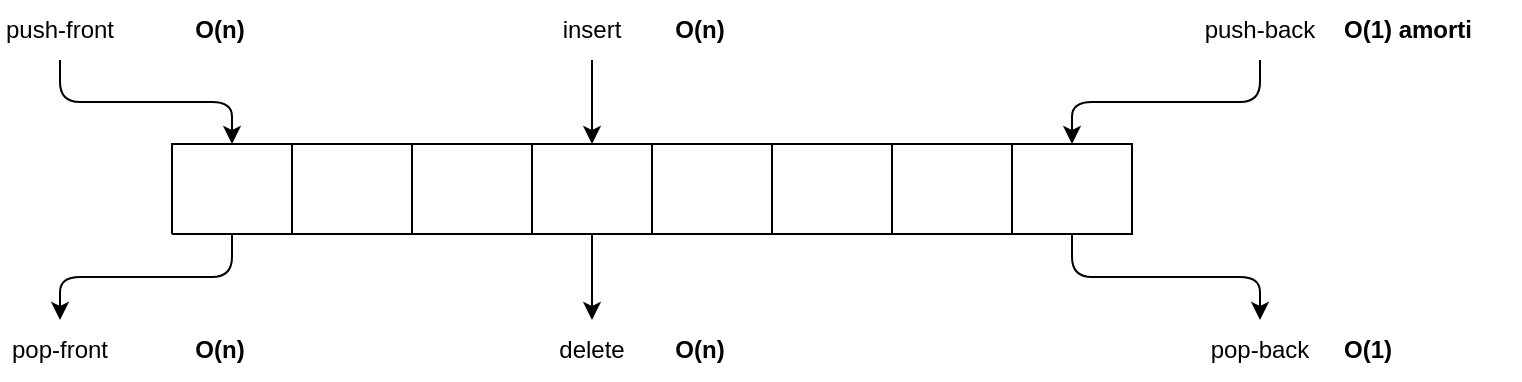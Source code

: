 <mxfile version="22.1.16" type="device">
  <diagram name="Page-1" id="_rlIMRho5uS6uKAD9ZwL">
    <mxGraphModel dx="1098" dy="940" grid="1" gridSize="10" guides="1" tooltips="1" connect="1" arrows="1" fold="1" page="1" pageScale="1" pageWidth="800" pageHeight="250" math="0" shadow="0">
      <root>
        <mxCell id="0" />
        <mxCell id="1" parent="0" />
        <mxCell id="BQ3nsa56PF46AyizHTKe-19" style="edgeStyle=orthogonalEdgeStyle;rounded=1;orthogonalLoop=1;jettySize=auto;html=1;exitX=0.5;exitY=1;exitDx=0;exitDy=0;exitPerimeter=0;curved=0;" edge="1" parent="1" source="BQ3nsa56PF46AyizHTKe-1" target="BQ3nsa56PF46AyizHTKe-18">
          <mxGeometry relative="1" as="geometry" />
        </mxCell>
        <UserObject label="&lt;div style=&quot;font-size: 1px&quot;&gt;&lt;font style=&quot;font-size:14.11px;font-family:Calibri;color:#000000;direction:ltr;letter-spacing:0px;line-height:120%;opacity:1&quot;&gt;&lt;br&gt;&lt;/font&gt;&lt;/div&gt;" tags="Background" id="BQ3nsa56PF46AyizHTKe-1">
          <mxCell style="verticalAlign=middle;align=center;overflow=width;vsdxID=1;fillColor=#ffffff;gradientColor=none;shape=stencil(nZBLDoAgDERP0z3SIyjew0SURgSD+Lu9kMZoXLhwN9O+tukAlrNpJg1SzDH4QW/URgNYgZTkjA4UkwJUgGXng+6DX1zLfmoymdXo17xh5zmRJ6Q42BWCfc2oJfdAr+Yv+AP9Cb7OJ3H/2JG1HNGz/84klThPVCc=);strokeColor=#000000;points=[[0.5,0,0,0,0],[0.5,1,0,0,0]];labelBackgroundColor=none;rounded=0;html=1;whiteSpace=wrap;" vertex="1" parent="1">
            <mxGeometry x="116" y="102" width="60" height="45" as="geometry" />
          </mxCell>
        </UserObject>
        <UserObject label="&lt;div style=&quot;font-size: 1px&quot;&gt;&lt;font style=&quot;font-size:14.11px;font-family:Calibri;color:#000000;direction:ltr;letter-spacing:0px;line-height:120%;opacity:1&quot;&gt;&lt;br&gt;&lt;/font&gt;&lt;/div&gt;" tags="Background" id="BQ3nsa56PF46AyizHTKe-2">
          <mxCell style="verticalAlign=middle;align=center;overflow=width;vsdxID=2;fillColor=#ffffff;gradientColor=none;shape=stencil(nZBLDoAgDERP0z3SIyjew0SURgSD+Lu9kMZoXLhwN9O+tukAlrNpJg1SzDH4QW/URgNYgZTkjA4UkwJUgGXng+6DX1zLfmoymdXo17xh5zmRJ6Q42BWCfc2oJfdAr+Yv+AP9Cb7OJ3H/2JG1HNGz/84klThPVCc=);strokeColor=#000000;points=[[1,0.5,0],[0.5,0,0],[0.5,0.5,0],[0.5,0.5,0]];labelBackgroundColor=none;rounded=0;html=1;whiteSpace=wrap;" vertex="1" parent="1">
            <mxGeometry x="176" y="102" width="60" height="45" as="geometry" />
          </mxCell>
        </UserObject>
        <UserObject label="&lt;div style=&quot;font-size: 1px&quot;&gt;&lt;font style=&quot;font-size:14.11px;font-family:Calibri;color:#000000;direction:ltr;letter-spacing:0px;line-height:120%;opacity:1&quot;&gt;&lt;br&gt;&lt;/font&gt;&lt;/div&gt;" tags="Background" id="BQ3nsa56PF46AyizHTKe-3">
          <mxCell style="verticalAlign=middle;align=center;overflow=width;vsdxID=3;fillColor=#ffffff;gradientColor=none;shape=stencil(nZBLDoAgDERP0z3SIyjew0SURgSD+Lu9kMZoXLhwN9O+tukAlrNpJg1SzDH4QW/URgNYgZTkjA4UkwJUgGXng+6DX1zLfmoymdXo17xh5zmRJ6Q42BWCfc2oJfdAr+Yv+AP9Cb7OJ3H/2JG1HNGz/84klThPVCc=);strokeColor=#000000;points=[[1,0.5,0],[0.5,0,0],[0.5,0.5,0],[0.5,0.5,0]];labelBackgroundColor=none;rounded=0;html=1;whiteSpace=wrap;" vertex="1" parent="1">
            <mxGeometry x="236" y="102" width="60" height="45" as="geometry" />
          </mxCell>
        </UserObject>
        <mxCell id="BQ3nsa56PF46AyizHTKe-28" style="edgeStyle=orthogonalEdgeStyle;rounded=0;orthogonalLoop=1;jettySize=auto;html=1;exitX=0.5;exitY=1;exitDx=0;exitDy=0;exitPerimeter=0;entryX=0.5;entryY=0;entryDx=0;entryDy=0;" edge="1" parent="1" source="BQ3nsa56PF46AyizHTKe-4" target="BQ3nsa56PF46AyizHTKe-27">
          <mxGeometry relative="1" as="geometry" />
        </mxCell>
        <UserObject label="&lt;div style=&quot;font-size: 1px&quot;&gt;&lt;font style=&quot;font-size:14.11px;font-family:Calibri;color:#000000;direction:ltr;letter-spacing:0px;line-height:120%;opacity:1&quot;&gt;&lt;br&gt;&lt;/font&gt;&lt;/div&gt;" tags="Background" id="BQ3nsa56PF46AyizHTKe-4">
          <mxCell style="verticalAlign=middle;align=center;overflow=width;vsdxID=4;fillColor=#ffffff;gradientColor=none;shape=stencil(nZBLDoAgDERP0z3SIyjew0SURgSD+Lu9kMZoXLhwN9O+tukAlrNpJg1SzDH4QW/URgNYgZTkjA4UkwJUgGXng+6DX1zLfmoymdXo17xh5zmRJ6Q42BWCfc2oJfdAr+Yv+AP9Cb7OJ3H/2JG1HNGz/84klThPVCc=);strokeColor=#000000;points=[[0.5,0,0,0,0],[0.5,0.5,0,0,0],[0.5,1,0,0,0],[1,0.5,0,0,0]];labelBackgroundColor=none;rounded=0;html=1;whiteSpace=wrap;" vertex="1" parent="1">
            <mxGeometry x="296" y="102" width="60" height="45" as="geometry" />
          </mxCell>
        </UserObject>
        <UserObject label="&lt;div style=&quot;font-size: 1px&quot;&gt;&lt;font style=&quot;font-size:14.11px;font-family:Calibri;color:#000000;direction:ltr;letter-spacing:0px;line-height:120%;opacity:1&quot;&gt;&lt;br&gt;&lt;/font&gt;&lt;/div&gt;" tags="Background" id="BQ3nsa56PF46AyizHTKe-5">
          <mxCell style="verticalAlign=middle;align=center;overflow=width;vsdxID=5;fillColor=#ffffff;gradientColor=none;shape=stencil(nZBLDoAgDERP0z3SIyjew0SURgSD+Lu9kMZoXLhwN9O+tukAlrNpJg1SzDH4QW/URgNYgZTkjA4UkwJUgGXng+6DX1zLfmoymdXo17xh5zmRJ6Q42BWCfc2oJfdAr+Yv+AP9Cb7OJ3H/2JG1HNGz/84klThPVCc=);strokeColor=#000000;points=[[1,0.5,0],[0.5,0,0],[0.5,0.5,0],[0.5,0.5,0]];labelBackgroundColor=none;rounded=0;html=1;whiteSpace=wrap;" vertex="1" parent="1">
            <mxGeometry x="356" y="102" width="60" height="45" as="geometry" />
          </mxCell>
        </UserObject>
        <UserObject label="&lt;div style=&quot;font-size: 1px&quot;&gt;&lt;font style=&quot;font-size: 14.11px; font-family: Calibri; direction: ltr; letter-spacing: 0px; line-height: 120%; opacity: 1;&quot;&gt;&lt;b style=&quot;&quot;&gt;&lt;br&gt;&lt;/b&gt;&lt;/font&gt;&lt;/div&gt;" tags="Background" id="BQ3nsa56PF46AyizHTKe-6">
          <mxCell style="verticalAlign=middle;align=center;overflow=width;vsdxID=6;fillColor=#ffffff;gradientColor=none;shape=stencil(nZBLDoAgDERP0z3SIyjew0SURgSD+Lu9kMZoXLhwN9O+tukAlrNpJg1SzDH4QW/URgNYgZTkjA4UkwJUgGXng+6DX1zLfmoymdXo17xh5zmRJ6Q42BWCfc2oJfdAr+Yv+AP9Cb7OJ3H/2JG1HNGz/84klThPVCc=);strokeColor=#000000;points=[[1,0.5,0],[0.5,0,0],[0.5,0.5,0],[0.5,0.5,0]];labelBackgroundColor=none;rounded=0;html=1;whiteSpace=wrap;fontColor=default;" vertex="1" parent="1">
            <mxGeometry x="416" y="102" width="60" height="45" as="geometry" />
          </mxCell>
        </UserObject>
        <UserObject label="&lt;div style=&quot;font-size: 1px&quot;&gt;&lt;font style=&quot;font-size: 14.11px; font-family: Calibri; direction: ltr; letter-spacing: 0px; line-height: 120%; opacity: 1;&quot;&gt;&lt;br&gt;&lt;/font&gt;&lt;/div&gt;" tags="Background" id="BQ3nsa56PF46AyizHTKe-7">
          <mxCell style="verticalAlign=middle;align=center;overflow=width;vsdxID=7;fillColor=#ffffff;gradientColor=none;shape=stencil(nZBLDoAgDERP0z3SIyjew0SURgSD+Lu9kMZoXLhwN9O+tukAlrNpJg1SzDH4QW/URgNYgZTkjA4UkwJUgGXng+6DX1zLfmoymdXo17xh5zmRJ6Q42BWCfc2oJfdAr+Yv+AP9Cb7OJ3H/2JG1HNGz/84klThPVCc=);strokeColor=#000000;points=[[1,0.5,0],[0.5,0,0],[0.5,0.5,0],[0.5,0.5,0]];labelBackgroundColor=none;rounded=0;html=1;whiteSpace=wrap;fontColor=#D5E8D4;" vertex="1" parent="1">
            <mxGeometry x="476" y="102" width="60" height="45" as="geometry" />
          </mxCell>
        </UserObject>
        <mxCell id="BQ3nsa56PF46AyizHTKe-24" style="edgeStyle=orthogonalEdgeStyle;rounded=1;orthogonalLoop=1;jettySize=auto;html=1;exitX=0.5;exitY=1;exitDx=0;exitDy=0;exitPerimeter=0;entryX=0.5;entryY=0;entryDx=0;entryDy=0;curved=0;" edge="1" parent="1" source="BQ3nsa56PF46AyizHTKe-8" target="BQ3nsa56PF46AyizHTKe-22">
          <mxGeometry relative="1" as="geometry" />
        </mxCell>
        <UserObject label="&lt;div style=&quot;font-size: 1px&quot;&gt;&lt;font style=&quot;font-size: 14.11px; font-family: Calibri; direction: ltr; letter-spacing: 0px; line-height: 120%; opacity: 1;&quot;&gt;&lt;br&gt;&lt;/font&gt;&lt;/div&gt;" tags="Background" id="BQ3nsa56PF46AyizHTKe-8">
          <mxCell style="verticalAlign=middle;align=center;overflow=width;vsdxID=8;fillColor=#ffffff;gradientColor=none;shape=stencil(nZBLDoAgDERP0z3SIyjew0SURgSD+Lu9kMZoXLhwN9O+tukAlrNpJg1SzDH4QW/URgNYgZTkjA4UkwJUgGXng+6DX1zLfmoymdXo17xh5zmRJ6Q42BWCfc2oJfdAr+Yv+AP9Cb7OJ3H/2JG1HNGz/84klThPVCc=);strokeColor=#000000;points=[[0.5,0,0,0,0],[0.5,1,0,0,0]];labelBackgroundColor=none;rounded=0;html=1;whiteSpace=wrap;fontColor=#D5E8D4;" vertex="1" parent="1">
            <mxGeometry x="536" y="102" width="60" height="45" as="geometry" />
          </mxCell>
        </UserObject>
        <mxCell id="BQ3nsa56PF46AyizHTKe-16" value="push-front" style="text;strokeColor=none;align=center;fillColor=none;html=1;verticalAlign=middle;whiteSpace=wrap;rounded=0;" vertex="1" parent="1">
          <mxGeometry x="30" y="30" width="60" height="30" as="geometry" />
        </mxCell>
        <mxCell id="BQ3nsa56PF46AyizHTKe-17" style="edgeStyle=orthogonalEdgeStyle;rounded=1;orthogonalLoop=1;jettySize=auto;html=1;exitX=0.5;exitY=1;exitDx=0;exitDy=0;curved=0;entryX=0.5;entryY=0;entryDx=0;entryDy=0;entryPerimeter=0;" edge="1" parent="1" source="BQ3nsa56PF46AyizHTKe-16" target="BQ3nsa56PF46AyizHTKe-1">
          <mxGeometry relative="1" as="geometry">
            <mxPoint x="100" y="120" as="targetPoint" />
          </mxGeometry>
        </mxCell>
        <mxCell id="BQ3nsa56PF46AyizHTKe-18" value="pop-front" style="text;strokeColor=none;align=center;fillColor=none;html=1;verticalAlign=middle;whiteSpace=wrap;rounded=0;" vertex="1" parent="1">
          <mxGeometry x="30" y="190" width="60" height="30" as="geometry" />
        </mxCell>
        <mxCell id="BQ3nsa56PF46AyizHTKe-20" value="push-back" style="text;strokeColor=none;align=center;fillColor=none;html=1;verticalAlign=middle;whiteSpace=wrap;rounded=0;" vertex="1" parent="1">
          <mxGeometry x="630" y="30" width="60" height="30" as="geometry" />
        </mxCell>
        <mxCell id="BQ3nsa56PF46AyizHTKe-21" style="edgeStyle=orthogonalEdgeStyle;rounded=1;orthogonalLoop=1;jettySize=auto;html=1;exitX=0.5;exitY=1;exitDx=0;exitDy=0;entryX=0.5;entryY=0;entryDx=0;entryDy=0;entryPerimeter=0;curved=0;" edge="1" parent="1" source="BQ3nsa56PF46AyizHTKe-20" target="BQ3nsa56PF46AyizHTKe-8">
          <mxGeometry relative="1" as="geometry" />
        </mxCell>
        <mxCell id="BQ3nsa56PF46AyizHTKe-22" value="pop-back" style="text;strokeColor=none;align=center;fillColor=none;html=1;verticalAlign=middle;whiteSpace=wrap;rounded=0;" vertex="1" parent="1">
          <mxGeometry x="630" y="190" width="60" height="30" as="geometry" />
        </mxCell>
        <mxCell id="BQ3nsa56PF46AyizHTKe-25" value="insert" style="text;strokeColor=none;align=center;fillColor=none;html=1;verticalAlign=middle;whiteSpace=wrap;rounded=0;" vertex="1" parent="1">
          <mxGeometry x="296" y="30" width="60" height="30" as="geometry" />
        </mxCell>
        <mxCell id="BQ3nsa56PF46AyizHTKe-26" style="edgeStyle=orthogonalEdgeStyle;rounded=0;orthogonalLoop=1;jettySize=auto;html=1;exitX=0.5;exitY=1;exitDx=0;exitDy=0;entryX=0.5;entryY=0;entryDx=0;entryDy=0;entryPerimeter=0;" edge="1" parent="1" source="BQ3nsa56PF46AyizHTKe-25" target="BQ3nsa56PF46AyizHTKe-4">
          <mxGeometry relative="1" as="geometry" />
        </mxCell>
        <mxCell id="BQ3nsa56PF46AyizHTKe-27" value="delete" style="text;strokeColor=none;align=center;fillColor=none;html=1;verticalAlign=middle;whiteSpace=wrap;rounded=0;" vertex="1" parent="1">
          <mxGeometry x="296" y="190" width="60" height="30" as="geometry" />
        </mxCell>
        <mxCell id="BQ3nsa56PF46AyizHTKe-29" value="&lt;b&gt;O(n)&lt;/b&gt;" style="text;strokeColor=none;align=center;fillColor=none;html=1;verticalAlign=middle;whiteSpace=wrap;rounded=0;" vertex="1" parent="1">
          <mxGeometry x="110" y="30" width="60" height="30" as="geometry" />
        </mxCell>
        <mxCell id="BQ3nsa56PF46AyizHTKe-30" value="&lt;b&gt;O(n)&lt;/b&gt;" style="text;strokeColor=none;align=center;fillColor=none;html=1;verticalAlign=middle;whiteSpace=wrap;rounded=0;" vertex="1" parent="1">
          <mxGeometry x="110" y="190" width="60" height="30" as="geometry" />
        </mxCell>
        <mxCell id="BQ3nsa56PF46AyizHTKe-31" value="&lt;b&gt;O(n)&lt;/b&gt;" style="text;strokeColor=none;align=center;fillColor=none;html=1;verticalAlign=middle;whiteSpace=wrap;rounded=0;" vertex="1" parent="1">
          <mxGeometry x="350" y="30" width="60" height="30" as="geometry" />
        </mxCell>
        <mxCell id="BQ3nsa56PF46AyizHTKe-32" value="&lt;b&gt;O(n)&lt;/b&gt;" style="text;strokeColor=none;align=center;fillColor=none;html=1;verticalAlign=middle;whiteSpace=wrap;rounded=0;" vertex="1" parent="1">
          <mxGeometry x="350" y="190" width="60" height="30" as="geometry" />
        </mxCell>
        <mxCell id="BQ3nsa56PF46AyizHTKe-33" value="&lt;b&gt;O(1) amorti&lt;/b&gt;" style="text;strokeColor=none;align=left;fillColor=none;html=1;verticalAlign=middle;whiteSpace=wrap;rounded=0;" vertex="1" parent="1">
          <mxGeometry x="700" y="30" width="90" height="30" as="geometry" />
        </mxCell>
        <mxCell id="BQ3nsa56PF46AyizHTKe-34" value="&lt;b&gt;O(1)&lt;/b&gt;" style="text;strokeColor=none;align=left;fillColor=none;html=1;verticalAlign=middle;whiteSpace=wrap;rounded=0;" vertex="1" parent="1">
          <mxGeometry x="700" y="190" width="60" height="30" as="geometry" />
        </mxCell>
      </root>
    </mxGraphModel>
  </diagram>
</mxfile>
